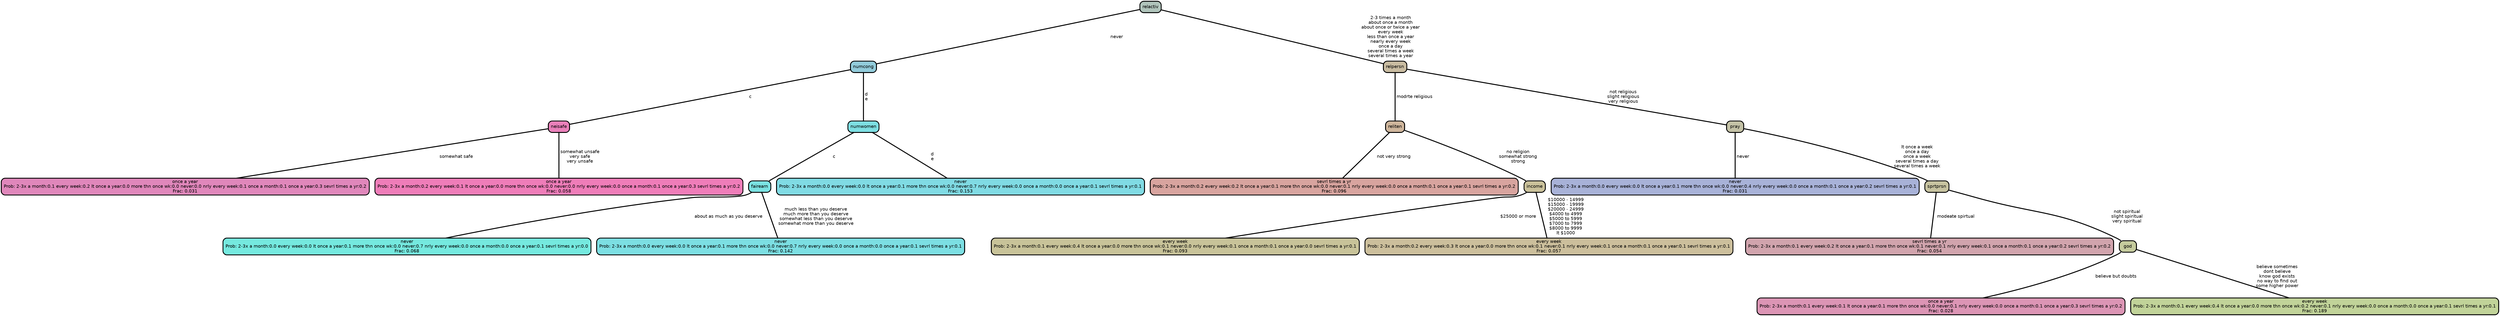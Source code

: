 graph Tree {
node [shape=box, style="filled, rounded",color="black",penwidth="3",fontcolor="black",                 fontname=helvetica] ;
graph [ranksep="0 equally", splines=straight,                 bgcolor=transparent, dpi=200] ;
edge [fontname=helvetica, color=black] ;
0 [label="once a year
Prob: 2-3x a month:0.1 every week:0.2 lt once a year:0.0 more thn once wk:0.0 never:0.0 nrly every week:0.1 once a month:0.1 once a year:0.3 sevrl times a yr:0.2
Frac: 0.031", fillcolor="#e087bb"] ;
1 [label="neisafe", fillcolor="#ea80ba"] ;
2 [label="once a year
Prob: 2-3x a month:0.2 every week:0.1 lt once a year:0.0 more thn once wk:0.0 never:0.0 nrly every week:0.0 once a month:0.1 once a year:0.3 sevrl times a yr:0.2
Frac: 0.058", fillcolor="#ef7db9"] ;
3 [label="numcong", fillcolor="#92ccdb"] ;
4 [label="never
Prob: 2-3x a month:0.0 every week:0.0 lt once a year:0.1 more thn once wk:0.0 never:0.7 nrly every week:0.0 once a month:0.0 once a year:0.1 sevrl times a yr:0.0
Frac: 0.068", fillcolor="#75e9df"] ;
5 [label="fairearn", fillcolor="#7ae2e2"] ;
6 [label="never
Prob: 2-3x a month:0.0 every week:0.0 lt once a year:0.1 more thn once wk:0.0 never:0.7 nrly every week:0.0 once a month:0.0 once a year:0.1 sevrl times a yr:0.1
Frac: 0.142", fillcolor="#7cdfe3"] ;
7 [label="numwomen", fillcolor="#7ddfe3"] ;
8 [label="never
Prob: 2-3x a month:0.0 every week:0.0 lt once a year:0.1 more thn once wk:0.0 never:0.7 nrly every week:0.0 once a month:0.0 once a year:0.1 sevrl times a yr:0.1
Frac: 0.153", fillcolor="#80dbe4"] ;
9 [label="relactiv", fillcolor="#b0c4bb"] ;
10 [label="sevrl times a yr
Prob: 2-3x a month:0.2 every week:0.2 lt once a year:0.1 more thn once wk:0.0 never:0.1 nrly every week:0.0 once a month:0.1 once a year:0.1 sevrl times a yr:0.2
Frac: 0.096", fillcolor="#d8a49f"] ;
11 [label="reliten", fillcolor="#cfb69c"] ;
12 [label="every week
Prob: 2-3x a month:0.1 every week:0.4 lt once a year:0.0 more thn once wk:0.1 never:0.0 nrly every week:0.1 once a month:0.1 once a year:0.0 sevrl times a yr:0.1
Frac: 0.093", fillcolor="#c8c399"] ;
13 [label="income", fillcolor="#cac19a"] ;
14 [label="every week
Prob: 2-3x a month:0.2 every week:0.3 lt once a year:0.0 more thn once wk:0.1 never:0.1 nrly every week:0.1 once a month:0.1 once a year:0.1 sevrl times a yr:0.1
Frac: 0.057", fillcolor="#ccbf9c"] ;
15 [label="relpersn", fillcolor="#c9bca1"] ;
16 [label="never
Prob: 2-3x a month:0.0 every week:0.0 lt once a year:0.1 more thn once wk:0.0 never:0.4 nrly every week:0.0 once a month:0.1 once a year:0.2 sevrl times a yr:0.1
Frac: 0.031", fillcolor="#a8b2d8"] ;
17 [label="pray", fillcolor="#c4c2a6"] ;
18 [label="sevrl times a yr
Prob: 2-3x a month:0.1 every week:0.2 lt once a year:0.1 more thn once wk:0.1 never:0.1 nrly every week:0.1 once a month:0.1 once a year:0.2 sevrl times a yr:0.2
Frac: 0.054", fillcolor="#d1a4ad"] ;
19 [label="sprtprsn", fillcolor="#c7c3a0"] ;
20 [label="once a year
Prob: 2-3x a month:0.1 every week:0.1 lt once a year:0.1 more thn once wk:0.0 never:0.1 nrly every week:0.0 once a month:0.1 once a year:0.3 sevrl times a yr:0.2
Frac: 0.028", fillcolor="#dc95b5"] ;
21 [label="god", fillcolor="#c5cb9d"] ;
22 [label="every week
Prob: 2-3x a month:0.1 every week:0.4 lt once a year:0.0 more thn once wk:0.2 never:0.1 nrly every week:0.0 once a month:0.0 once a year:0.1 sevrl times a yr:0.1
Frac: 0.189", fillcolor="#c1d399"] ;
1 -- 0 [label=" somewhat safe",penwidth=3] ;
1 -- 2 [label=" somewhat unsafe\n very safe\n very unsafe",penwidth=3] ;
3 -- 1 [label=" c",penwidth=3] ;
3 -- 7 [label=" d\n e",penwidth=3] ;
5 -- 4 [label=" about as much as you deserve",penwidth=3] ;
5 -- 6 [label=" much less than you deserve\n much more than you deserve\n somewhat less than you deserve\n somewhat more than you deserve",penwidth=3] ;
7 -- 5 [label=" c",penwidth=3] ;
7 -- 8 [label=" d\n e",penwidth=3] ;
9 -- 3 [label=" never",penwidth=3] ;
9 -- 15 [label=" 2-3 times a month\n about once a month\n about once or twice a year\n every week\n less than once a year\n nearly every week\n once a day\n several times a week\n several times a year",penwidth=3] ;
11 -- 10 [label=" not very strong",penwidth=3] ;
11 -- 13 [label=" no religion\n somewhat strong\n strong",penwidth=3] ;
13 -- 12 [label=" $25000 or more",penwidth=3] ;
13 -- 14 [label=" $10000 - 14999\n $15000 - 19999\n $20000 - 24999\n $4000 to 4999\n $5000 to 5999\n $7000 to 7999\n $8000 to 9999\n lt $1000",penwidth=3] ;
15 -- 11 [label=" modrte religious",penwidth=3] ;
15 -- 17 [label=" not religious\n slight religious\n very religious",penwidth=3] ;
17 -- 16 [label=" never",penwidth=3] ;
17 -- 19 [label=" lt once a week\n once a day\n once a week\n several times a day\n several times a week",penwidth=3] ;
19 -- 18 [label=" modeate spirtual",penwidth=3] ;
19 -- 21 [label=" not spiritual\n slight spiritual\n very spiritual",penwidth=3] ;
21 -- 20 [label=" believe but doubts",penwidth=3] ;
21 -- 22 [label=" believe sometimes\n dont believe\n know god exists\n no way to find out\n some higher power",penwidth=3] ;
{rank = same;}}